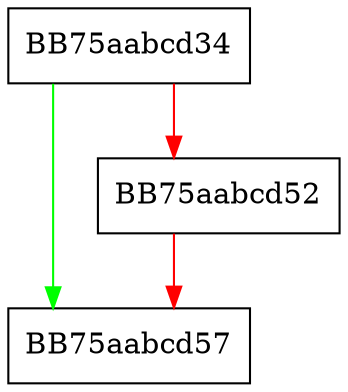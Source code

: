 digraph getbits {
  node [shape="box"];
  graph [splines=ortho];
  BB75aabcd34 -> BB75aabcd57 [color="green"];
  BB75aabcd34 -> BB75aabcd52 [color="red"];
  BB75aabcd52 -> BB75aabcd57 [color="red"];
}